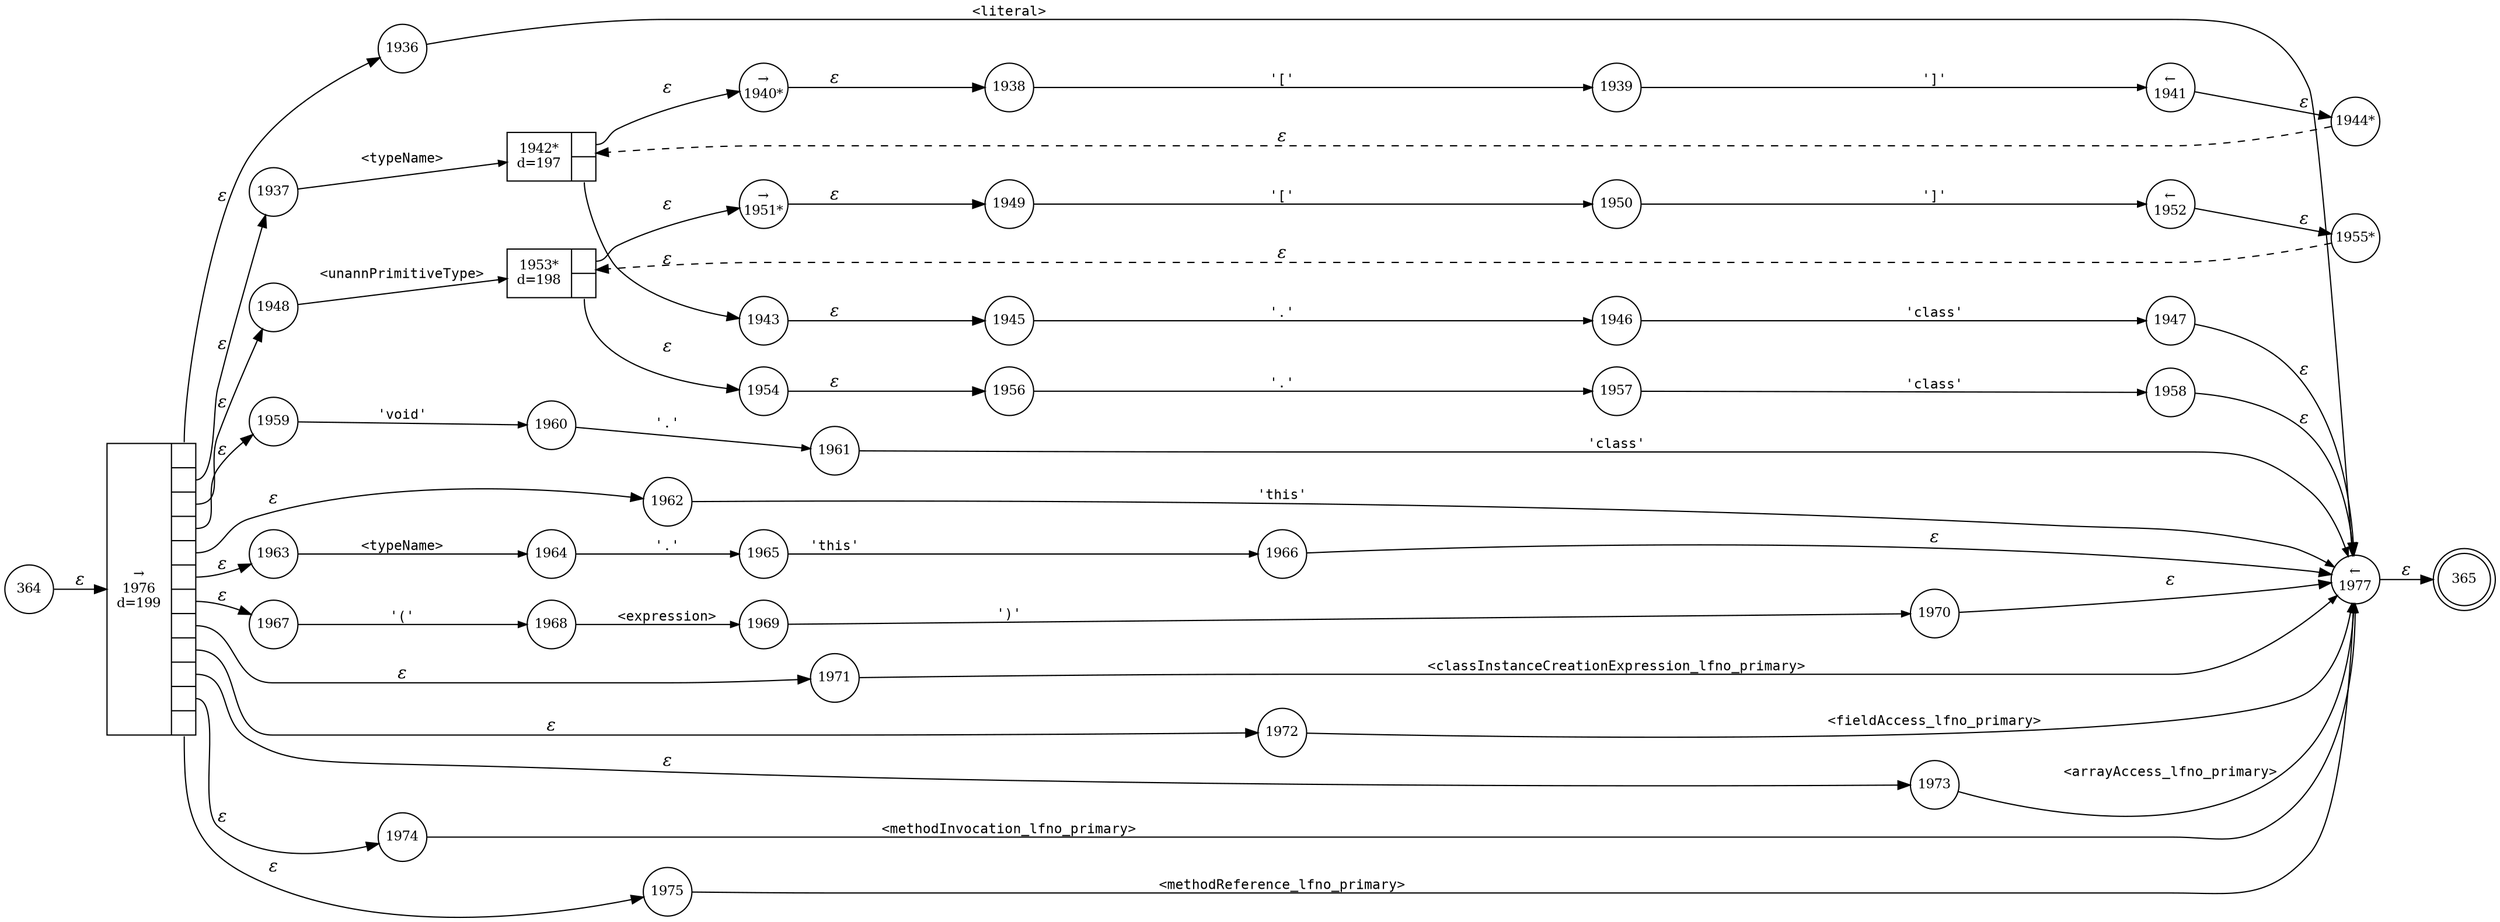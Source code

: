 digraph ATN {
rankdir=LR;
s365[fontsize=11, label="365", shape=doublecircle, fixedsize=true, width=.6];
s1936[fontsize=11,label="1936", shape=circle, fixedsize=true, width=.55, peripheries=1];
s1937[fontsize=11,label="1937", shape=circle, fixedsize=true, width=.55, peripheries=1];
s1938[fontsize=11,label="1938", shape=circle, fixedsize=true, width=.55, peripheries=1];
s1939[fontsize=11,label="1939", shape=circle, fixedsize=true, width=.55, peripheries=1];
s1940[fontsize=11,label="&rarr;\n1940*", shape=circle, fixedsize=true, width=.55, peripheries=1];
s1941[fontsize=11,label="&larr;\n1941", shape=circle, fixedsize=true, width=.55, peripheries=1];
s1942[fontsize=11,label="{1942*\nd=197|{<p0>|<p1>}}", shape=record, fixedsize=false, peripheries=1];
s1943[fontsize=11,label="1943", shape=circle, fixedsize=true, width=.55, peripheries=1];
s1944[fontsize=11,label="1944*", shape=circle, fixedsize=true, width=.55, peripheries=1];
s1945[fontsize=11,label="1945", shape=circle, fixedsize=true, width=.55, peripheries=1];
s1946[fontsize=11,label="1946", shape=circle, fixedsize=true, width=.55, peripheries=1];
s1947[fontsize=11,label="1947", shape=circle, fixedsize=true, width=.55, peripheries=1];
s1948[fontsize=11,label="1948", shape=circle, fixedsize=true, width=.55, peripheries=1];
s1949[fontsize=11,label="1949", shape=circle, fixedsize=true, width=.55, peripheries=1];
s1950[fontsize=11,label="1950", shape=circle, fixedsize=true, width=.55, peripheries=1];
s1951[fontsize=11,label="&rarr;\n1951*", shape=circle, fixedsize=true, width=.55, peripheries=1];
s1952[fontsize=11,label="&larr;\n1952", shape=circle, fixedsize=true, width=.55, peripheries=1];
s1953[fontsize=11,label="{1953*\nd=198|{<p0>|<p1>}}", shape=record, fixedsize=false, peripheries=1];
s1954[fontsize=11,label="1954", shape=circle, fixedsize=true, width=.55, peripheries=1];
s1955[fontsize=11,label="1955*", shape=circle, fixedsize=true, width=.55, peripheries=1];
s1956[fontsize=11,label="1956", shape=circle, fixedsize=true, width=.55, peripheries=1];
s1957[fontsize=11,label="1957", shape=circle, fixedsize=true, width=.55, peripheries=1];
s1958[fontsize=11,label="1958", shape=circle, fixedsize=true, width=.55, peripheries=1];
s1959[fontsize=11,label="1959", shape=circle, fixedsize=true, width=.55, peripheries=1];
s1960[fontsize=11,label="1960", shape=circle, fixedsize=true, width=.55, peripheries=1];
s1961[fontsize=11,label="1961", shape=circle, fixedsize=true, width=.55, peripheries=1];
s1962[fontsize=11,label="1962", shape=circle, fixedsize=true, width=.55, peripheries=1];
s1963[fontsize=11,label="1963", shape=circle, fixedsize=true, width=.55, peripheries=1];
s364[fontsize=11,label="364", shape=circle, fixedsize=true, width=.55, peripheries=1];
s1964[fontsize=11,label="1964", shape=circle, fixedsize=true, width=.55, peripheries=1];
s1965[fontsize=11,label="1965", shape=circle, fixedsize=true, width=.55, peripheries=1];
s1966[fontsize=11,label="1966", shape=circle, fixedsize=true, width=.55, peripheries=1];
s1967[fontsize=11,label="1967", shape=circle, fixedsize=true, width=.55, peripheries=1];
s1968[fontsize=11,label="1968", shape=circle, fixedsize=true, width=.55, peripheries=1];
s1969[fontsize=11,label="1969", shape=circle, fixedsize=true, width=.55, peripheries=1];
s1970[fontsize=11,label="1970", shape=circle, fixedsize=true, width=.55, peripheries=1];
s1971[fontsize=11,label="1971", shape=circle, fixedsize=true, width=.55, peripheries=1];
s1972[fontsize=11,label="1972", shape=circle, fixedsize=true, width=.55, peripheries=1];
s1973[fontsize=11,label="1973", shape=circle, fixedsize=true, width=.55, peripheries=1];
s1974[fontsize=11,label="1974", shape=circle, fixedsize=true, width=.55, peripheries=1];
s1975[fontsize=11,label="1975", shape=circle, fixedsize=true, width=.55, peripheries=1];
s1976[fontsize=11,label="{&rarr;\n1976\nd=199|{<p0>|<p1>|<p2>|<p3>|<p4>|<p5>|<p6>|<p7>|<p8>|<p9>|<p10>|<p11>}}", shape=record, fixedsize=false, peripheries=1];
s1977[fontsize=11,label="&larr;\n1977", shape=circle, fixedsize=true, width=.55, peripheries=1];
s364 -> s1976 [fontname="Times-Italic", label="&epsilon;"];
s1976:p0 -> s1936 [fontname="Times-Italic", label="&epsilon;"];
s1976:p1 -> s1937 [fontname="Times-Italic", label="&epsilon;"];
s1976:p2 -> s1948 [fontname="Times-Italic", label="&epsilon;"];
s1976:p3 -> s1959 [fontname="Times-Italic", label="&epsilon;"];
s1976:p4 -> s1962 [fontname="Times-Italic", label="&epsilon;"];
s1976:p5 -> s1963 [fontname="Times-Italic", label="&epsilon;"];
s1976:p6 -> s1967 [fontname="Times-Italic", label="&epsilon;"];
s1976:p7 -> s1971 [fontname="Times-Italic", label="&epsilon;"];
s1976:p8 -> s1972 [fontname="Times-Italic", label="&epsilon;"];
s1976:p9 -> s1973 [fontname="Times-Italic", label="&epsilon;"];
s1976:p10 -> s1974 [fontname="Times-Italic", label="&epsilon;"];
s1976:p11 -> s1975 [fontname="Times-Italic", label="&epsilon;"];
s1936 -> s1977 [fontsize=11, fontname="Courier", arrowsize=.7, label = "<literal>", arrowhead = normal];
s1937 -> s1942 [fontsize=11, fontname="Courier", arrowsize=.7, label = "<typeName>", arrowhead = normal];
s1948 -> s1953 [fontsize=11, fontname="Courier", arrowsize=.7, label = "<unannPrimitiveType>", arrowhead = normal];
s1959 -> s1960 [fontsize=11, fontname="Courier", arrowsize=.7, label = "'void'", arrowhead = normal];
s1962 -> s1977 [fontsize=11, fontname="Courier", arrowsize=.7, label = "'this'", arrowhead = normal];
s1963 -> s1964 [fontsize=11, fontname="Courier", arrowsize=.7, label = "<typeName>", arrowhead = normal];
s1967 -> s1968 [fontsize=11, fontname="Courier", arrowsize=.7, label = "'('", arrowhead = normal];
s1971 -> s1977 [fontsize=11, fontname="Courier", arrowsize=.7, label = "<classInstanceCreationExpression_lfno_primary>", arrowhead = normal];
s1972 -> s1977 [fontsize=11, fontname="Courier", arrowsize=.7, label = "<fieldAccess_lfno_primary>", arrowhead = normal];
s1973 -> s1977 [fontsize=11, fontname="Courier", arrowsize=.7, label = "<arrayAccess_lfno_primary>", arrowhead = normal];
s1974 -> s1977 [fontsize=11, fontname="Courier", arrowsize=.7, label = "<methodInvocation_lfno_primary>", arrowhead = normal];
s1975 -> s1977 [fontsize=11, fontname="Courier", arrowsize=.7, label = "<methodReference_lfno_primary>", arrowhead = normal];
s1977 -> s365 [fontname="Times-Italic", label="&epsilon;"];
s1942:p0 -> s1940 [fontname="Times-Italic", label="&epsilon;"];
s1942:p1 -> s1943 [fontname="Times-Italic", label="&epsilon;"];
s1953:p0 -> s1951 [fontname="Times-Italic", label="&epsilon;"];
s1953:p1 -> s1954 [fontname="Times-Italic", label="&epsilon;"];
s1960 -> s1961 [fontsize=11, fontname="Courier", arrowsize=.7, label = "'.'", arrowhead = normal];
s1964 -> s1965 [fontsize=11, fontname="Courier", arrowsize=.7, label = "'.'", arrowhead = normal];
s1968 -> s1969 [fontsize=11, fontname="Courier", arrowsize=.7, label = "<expression>", arrowhead = normal];
s1940 -> s1938 [fontname="Times-Italic", label="&epsilon;"];
s1943 -> s1945 [fontname="Times-Italic", label="&epsilon;"];
s1951 -> s1949 [fontname="Times-Italic", label="&epsilon;"];
s1954 -> s1956 [fontname="Times-Italic", label="&epsilon;"];
s1961 -> s1977 [fontsize=11, fontname="Courier", arrowsize=.7, label = "'class'", arrowhead = normal];
s1965 -> s1966 [fontsize=11, fontname="Courier", arrowsize=.7, label = "'this'", arrowhead = normal];
s1969 -> s1970 [fontsize=11, fontname="Courier", arrowsize=.7, label = "')'", arrowhead = normal];
s1938 -> s1939 [fontsize=11, fontname="Courier", arrowsize=.7, label = "'['", arrowhead = normal];
s1945 -> s1946 [fontsize=11, fontname="Courier", arrowsize=.7, label = "'.'", arrowhead = normal];
s1949 -> s1950 [fontsize=11, fontname="Courier", arrowsize=.7, label = "'['", arrowhead = normal];
s1956 -> s1957 [fontsize=11, fontname="Courier", arrowsize=.7, label = "'.'", arrowhead = normal];
s1966 -> s1977 [fontname="Times-Italic", label="&epsilon;"];
s1970 -> s1977 [fontname="Times-Italic", label="&epsilon;"];
s1939 -> s1941 [fontsize=11, fontname="Courier", arrowsize=.7, label = "']'", arrowhead = normal];
s1946 -> s1947 [fontsize=11, fontname="Courier", arrowsize=.7, label = "'class'", arrowhead = normal];
s1950 -> s1952 [fontsize=11, fontname="Courier", arrowsize=.7, label = "']'", arrowhead = normal];
s1957 -> s1958 [fontsize=11, fontname="Courier", arrowsize=.7, label = "'class'", arrowhead = normal];
s1941 -> s1944 [fontname="Times-Italic", label="&epsilon;"];
s1947 -> s1977 [fontname="Times-Italic", label="&epsilon;"];
s1952 -> s1955 [fontname="Times-Italic", label="&epsilon;"];
s1958 -> s1977 [fontname="Times-Italic", label="&epsilon;"];
s1944 -> s1942 [fontname="Times-Italic", label="&epsilon;", style="dashed"];
s1955 -> s1953 [fontname="Times-Italic", label="&epsilon;", style="dashed"];
}